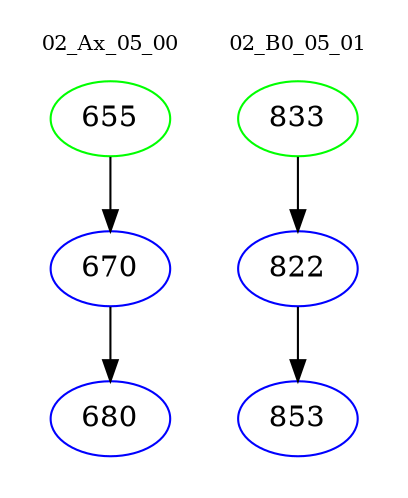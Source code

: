 digraph{
subgraph cluster_0 {
color = white
label = "02_Ax_05_00";
fontsize=10;
T0_655 [label="655", color="green"]
T0_655 -> T0_670 [color="black"]
T0_670 [label="670", color="blue"]
T0_670 -> T0_680 [color="black"]
T0_680 [label="680", color="blue"]
}
subgraph cluster_1 {
color = white
label = "02_B0_05_01";
fontsize=10;
T1_833 [label="833", color="green"]
T1_833 -> T1_822 [color="black"]
T1_822 [label="822", color="blue"]
T1_822 -> T1_853 [color="black"]
T1_853 [label="853", color="blue"]
}
}
